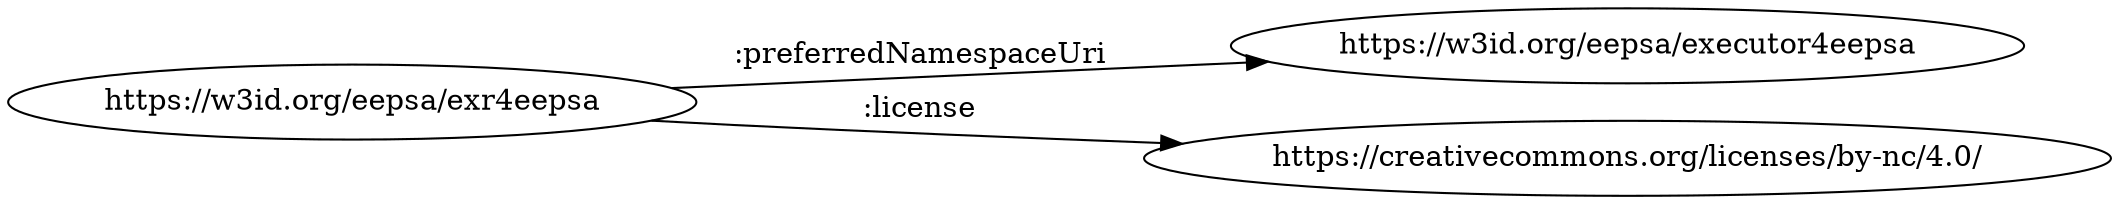 digraph ar2dtool_diagram { 
rankdir=LR;
size="1501"
	"https://w3id.org/eepsa/exr4eepsa" -> "https://w3id.org/eepsa/executor4eepsa" [ label = ":preferredNamespaceUri" ];
	"https://w3id.org/eepsa/exr4eepsa" -> "https://creativecommons.org/licenses/by-nc/4.0/" [ label = ":license" ];

}
